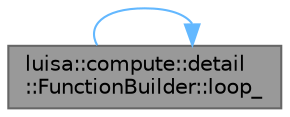 digraph "luisa::compute::detail::FunctionBuilder::loop_"
{
 // LATEX_PDF_SIZE
  bgcolor="transparent";
  edge [fontname=Helvetica,fontsize=10,labelfontname=Helvetica,labelfontsize=10];
  node [fontname=Helvetica,fontsize=10,shape=box,height=0.2,width=0.4];
  rankdir="LR";
  Node1 [id="Node000001",label="luisa::compute::detail\l::FunctionBuilder::loop_",height=0.2,width=0.4,color="gray40", fillcolor="grey60", style="filled", fontcolor="black",tooltip="Add loop statement"];
  Node1 -> Node1 [id="edge1_Node000001_Node000001",color="steelblue1",style="solid",tooltip=" "];
}
